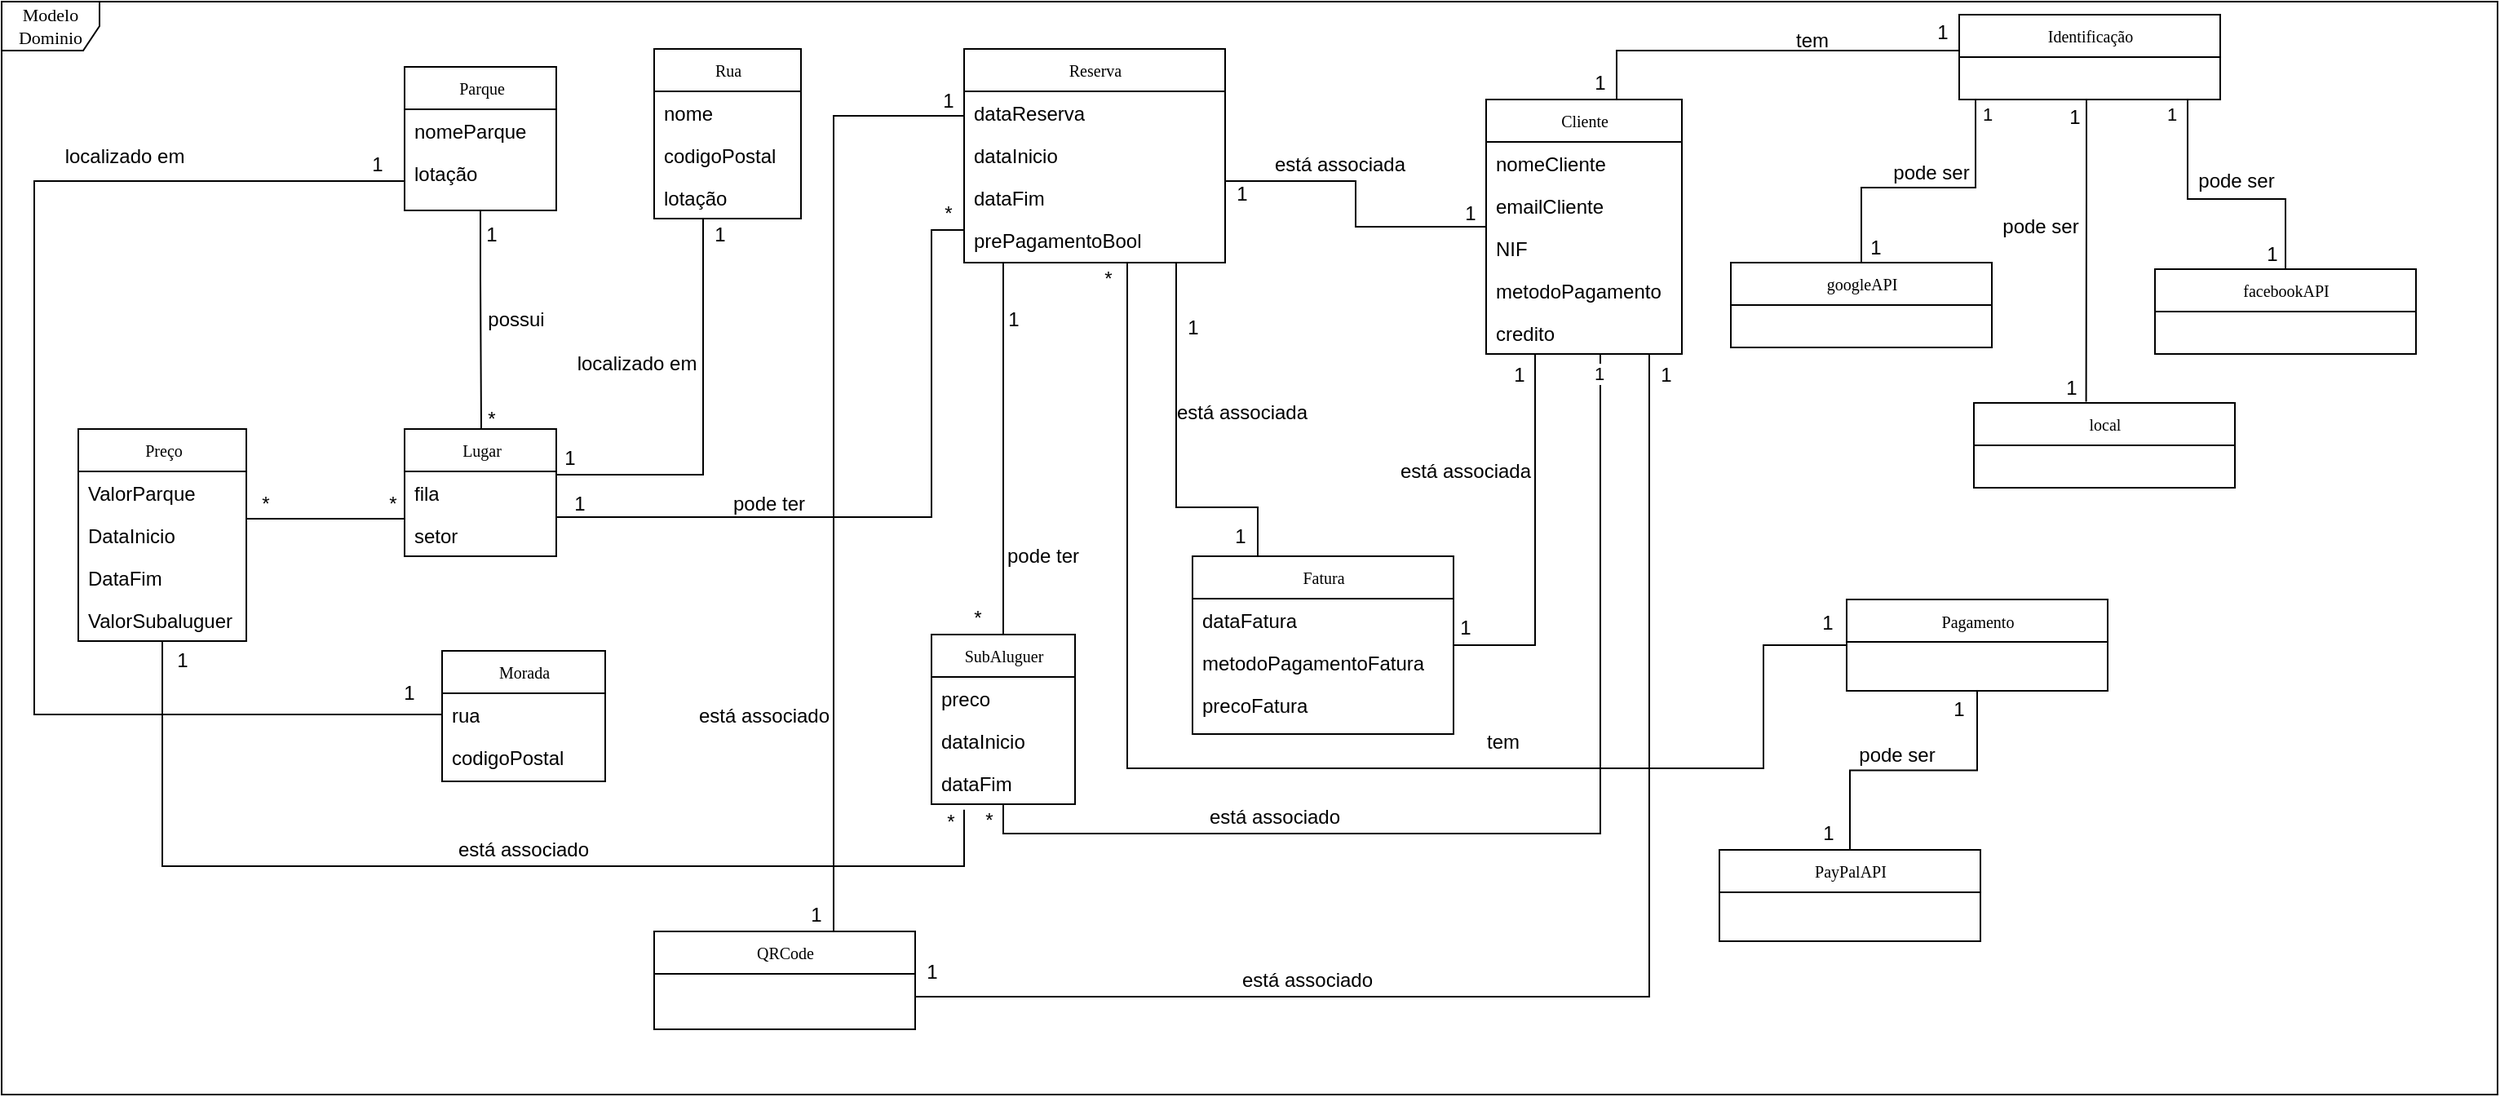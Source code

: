 <mxfile version="13.9.9" type="device"><diagram name="Page-1" id="c4acf3e9-155e-7222-9cf6-157b1a14988f"><mxGraphModel dx="2130" dy="803" grid="1" gridSize="10" guides="1" tooltips="1" connect="1" arrows="1" fold="1" page="1" pageScale="1" pageWidth="850" pageHeight="1100" background="#ffffff" math="0" shadow="0"><root><mxCell id="0"/><mxCell id="1" parent="0"/><mxCell id="17acba5748e5396b-1" value="&lt;font style=&quot;font-size: 11px&quot;&gt;Modelo Dominio&lt;br&gt;&lt;/font&gt;" style="shape=umlFrame;whiteSpace=wrap;html=1;rounded=0;shadow=0;comic=0;labelBackgroundColor=none;strokeWidth=1;fontFamily=Verdana;fontSize=10;align=center;" parent="1" vertex="1"><mxGeometry x="-150" y="10" width="1530" height="670" as="geometry"/></mxCell><mxCell id="17acba5748e5396b-30" value="Cliente" style="swimlane;html=1;fontStyle=0;childLayout=stackLayout;horizontal=1;startSize=26;fillColor=none;horizontalStack=0;resizeParent=1;resizeLast=0;collapsible=1;marginBottom=0;swimlaneFillColor=#ffffff;rounded=0;shadow=0;comic=0;labelBackgroundColor=none;strokeWidth=1;fontFamily=Verdana;fontSize=10;align=center;" parent="1" vertex="1"><mxGeometry x="760" y="70" width="120" height="156" as="geometry"/></mxCell><mxCell id="17acba5748e5396b-31" value="nomeCliente" style="text;html=1;strokeColor=none;fillColor=none;align=left;verticalAlign=top;spacingLeft=4;spacingRight=4;whiteSpace=wrap;overflow=hidden;rotatable=0;points=[[0,0.5],[1,0.5]];portConstraint=eastwest;" parent="17acba5748e5396b-30" vertex="1"><mxGeometry y="26" width="120" height="26" as="geometry"/></mxCell><mxCell id="17acba5748e5396b-33" value="emailCliente" style="text;html=1;strokeColor=none;fillColor=none;align=left;verticalAlign=top;spacingLeft=4;spacingRight=4;whiteSpace=wrap;overflow=hidden;rotatable=0;points=[[0,0.5],[1,0.5]];portConstraint=eastwest;" parent="17acba5748e5396b-30" vertex="1"><mxGeometry y="52" width="120" height="26" as="geometry"/></mxCell><mxCell id="17acba5748e5396b-32" value="NIF" style="text;html=1;strokeColor=none;fillColor=none;align=left;verticalAlign=top;spacingLeft=4;spacingRight=4;whiteSpace=wrap;overflow=hidden;rotatable=0;points=[[0,0.5],[1,0.5]];portConstraint=eastwest;" parent="17acba5748e5396b-30" vertex="1"><mxGeometry y="78" width="120" height="26" as="geometry"/></mxCell><mxCell id="weCXbY3BfYb8oNCR6S-9-1" value="metodoPagamento" style="text;strokeColor=none;fillColor=none;align=left;verticalAlign=top;spacingLeft=4;spacingRight=4;overflow=hidden;rotatable=0;points=[[0,0.5],[1,0.5]];portConstraint=eastwest;" parent="17acba5748e5396b-30" vertex="1"><mxGeometry y="104" width="120" height="26" as="geometry"/></mxCell><mxCell id="weCXbY3BfYb8oNCR6S-9-2" value="credito" style="text;strokeColor=none;fillColor=none;align=left;verticalAlign=top;spacingLeft=4;spacingRight=4;overflow=hidden;rotatable=0;points=[[0,0.5],[1,0.5]];portConstraint=eastwest;" parent="17acba5748e5396b-30" vertex="1"><mxGeometry y="130" width="120" height="26" as="geometry"/></mxCell><mxCell id="weCXbY3BfYb8oNCR6S-9-74" style="edgeStyle=orthogonalEdgeStyle;rounded=0;orthogonalLoop=1;jettySize=auto;html=1;endArrow=none;endFill=0;" parent="1" source="weCXbY3BfYb8oNCR6S-9-3" target="17acba5748e5396b-30" edge="1"><mxGeometry relative="1" as="geometry"><Array as="points"><mxPoint x="680" y="120"/><mxPoint x="680" y="148"/></Array></mxGeometry></mxCell><mxCell id="weCXbY3BfYb8oNCR6S-9-3" value="Reserva" style="swimlane;html=1;fontStyle=0;childLayout=stackLayout;horizontal=1;startSize=26;fillColor=none;horizontalStack=0;resizeParent=1;resizeLast=0;collapsible=1;marginBottom=0;swimlaneFillColor=#ffffff;rounded=0;shadow=0;comic=0;labelBackgroundColor=none;strokeWidth=1;fontFamily=Verdana;fontSize=10;align=center;" parent="1" vertex="1"><mxGeometry x="440" y="39" width="160" height="131" as="geometry"/></mxCell><mxCell id="weCXbY3BfYb8oNCR6S-9-4" value="dataReserva" style="text;html=1;strokeColor=none;fillColor=none;align=left;verticalAlign=top;spacingLeft=4;spacingRight=4;whiteSpace=wrap;overflow=hidden;rotatable=0;points=[[0,0.5],[1,0.5]];portConstraint=eastwest;" parent="weCXbY3BfYb8oNCR6S-9-3" vertex="1"><mxGeometry y="26" width="160" height="26" as="geometry"/></mxCell><mxCell id="weCXbY3BfYb8oNCR6S-9-5" value="dataInicio" style="text;html=1;strokeColor=none;fillColor=none;align=left;verticalAlign=top;spacingLeft=4;spacingRight=4;whiteSpace=wrap;overflow=hidden;rotatable=0;points=[[0,0.5],[1,0.5]];portConstraint=eastwest;" parent="weCXbY3BfYb8oNCR6S-9-3" vertex="1"><mxGeometry y="52" width="160" height="26" as="geometry"/></mxCell><mxCell id="weCXbY3BfYb8oNCR6S-9-6" value="dataFim" style="text;html=1;strokeColor=none;fillColor=none;align=left;verticalAlign=top;spacingLeft=4;spacingRight=4;whiteSpace=wrap;overflow=hidden;rotatable=0;points=[[0,0.5],[1,0.5]];portConstraint=eastwest;" parent="weCXbY3BfYb8oNCR6S-9-3" vertex="1"><mxGeometry y="78" width="160" height="26" as="geometry"/></mxCell><mxCell id="weCXbY3BfYb8oNCR6S-9-7" value="prePagamentoBool" style="text;strokeColor=none;fillColor=none;align=left;verticalAlign=top;spacingLeft=4;spacingRight=4;overflow=hidden;rotatable=0;points=[[0,0.5],[1,0.5]];portConstraint=eastwest;" parent="weCXbY3BfYb8oNCR6S-9-3" vertex="1"><mxGeometry y="104" width="160" height="26" as="geometry"/></mxCell><mxCell id="weCXbY3BfYb8oNCR6S-9-96" style="edgeStyle=orthogonalEdgeStyle;rounded=0;orthogonalLoop=1;jettySize=auto;html=1;endArrow=none;endFill=0;" parent="1" source="weCXbY3BfYb8oNCR6S-9-10" target="weCXbY3BfYb8oNCR6S-9-3" edge="1"><mxGeometry relative="1" as="geometry"><Array as="points"><mxPoint x="460" y="400"/><mxPoint x="460" y="400"/></Array></mxGeometry></mxCell><mxCell id="YtJmXrMsphB_QJfC2Mfo-21" style="edgeStyle=orthogonalEdgeStyle;rounded=0;orthogonalLoop=1;jettySize=auto;html=1;endArrow=none;endFill=0;" parent="1" source="weCXbY3BfYb8oNCR6S-9-10" target="17acba5748e5396b-30" edge="1"><mxGeometry relative="1" as="geometry"><Array as="points"><mxPoint x="464" y="520"/><mxPoint x="830" y="520"/></Array></mxGeometry></mxCell><mxCell id="YtJmXrMsphB_QJfC2Mfo-22" value="1" style="edgeLabel;html=1;align=center;verticalAlign=middle;resizable=0;points=[];" parent="YtJmXrMsphB_QJfC2Mfo-21" vertex="1" connectable="0"><mxGeometry x="0.964" y="1" relative="1" as="geometry"><mxPoint as="offset"/></mxGeometry></mxCell><mxCell id="weCXbY3BfYb8oNCR6S-9-10" value="SubAluguer" style="swimlane;html=1;fontStyle=0;childLayout=stackLayout;horizontal=1;startSize=26;fillColor=none;horizontalStack=0;resizeParent=1;resizeLast=0;collapsible=1;marginBottom=0;swimlaneFillColor=#ffffff;rounded=0;shadow=0;comic=0;labelBackgroundColor=none;strokeWidth=1;fontFamily=Verdana;fontSize=10;align=center;" parent="1" vertex="1"><mxGeometry x="420" y="398" width="88" height="104" as="geometry"/></mxCell><mxCell id="weCXbY3BfYb8oNCR6S-9-12" value="preco" style="text;html=1;strokeColor=none;fillColor=none;align=left;verticalAlign=top;spacingLeft=4;spacingRight=4;whiteSpace=wrap;overflow=hidden;rotatable=0;points=[[0,0.5],[1,0.5]];portConstraint=eastwest;" parent="weCXbY3BfYb8oNCR6S-9-10" vertex="1"><mxGeometry y="26" width="88" height="26" as="geometry"/></mxCell><mxCell id="weCXbY3BfYb8oNCR6S-9-13" value="dataInicio" style="text;html=1;strokeColor=none;fillColor=none;align=left;verticalAlign=top;spacingLeft=4;spacingRight=4;whiteSpace=wrap;overflow=hidden;rotatable=0;points=[[0,0.5],[1,0.5]];portConstraint=eastwest;" parent="weCXbY3BfYb8oNCR6S-9-10" vertex="1"><mxGeometry y="52" width="88" height="26" as="geometry"/></mxCell><mxCell id="weCXbY3BfYb8oNCR6S-9-14" value="dataFim" style="text;strokeColor=none;fillColor=none;align=left;verticalAlign=top;spacingLeft=4;spacingRight=4;overflow=hidden;rotatable=0;points=[[0,0.5],[1,0.5]];portConstraint=eastwest;" parent="weCXbY3BfYb8oNCR6S-9-10" vertex="1"><mxGeometry y="78" width="88" height="26" as="geometry"/></mxCell><mxCell id="weCXbY3BfYb8oNCR6S-9-62" style="edgeStyle=orthogonalEdgeStyle;rounded=0;orthogonalLoop=1;jettySize=auto;html=1;endArrow=none;endFill=0;" parent="1" source="weCXbY3BfYb8oNCR6S-9-17" target="weCXbY3BfYb8oNCR6S-9-3" edge="1"><mxGeometry relative="1" as="geometry"><Array as="points"><mxPoint x="420" y="326"/><mxPoint x="420" y="150"/></Array></mxGeometry></mxCell><mxCell id="weCXbY3BfYb8oNCR6S-9-17" value="Lugar" style="swimlane;html=1;fontStyle=0;childLayout=stackLayout;horizontal=1;startSize=26;fillColor=none;horizontalStack=0;resizeParent=1;resizeLast=0;collapsible=1;marginBottom=0;swimlaneFillColor=#ffffff;rounded=0;shadow=0;comic=0;labelBackgroundColor=none;strokeWidth=1;fontFamily=Verdana;fontSize=10;align=center;" parent="1" vertex="1"><mxGeometry x="97" y="272" width="93" height="78" as="geometry"/></mxCell><mxCell id="weCXbY3BfYb8oNCR6S-9-18" value="fila" style="text;html=1;strokeColor=none;fillColor=none;align=left;verticalAlign=top;spacingLeft=4;spacingRight=4;whiteSpace=wrap;overflow=hidden;rotatable=0;points=[[0,0.5],[1,0.5]];portConstraint=eastwest;" parent="weCXbY3BfYb8oNCR6S-9-17" vertex="1"><mxGeometry y="26" width="93" height="26" as="geometry"/></mxCell><mxCell id="weCXbY3BfYb8oNCR6S-9-19" value="setor" style="text;html=1;strokeColor=none;fillColor=none;align=left;verticalAlign=top;spacingLeft=4;spacingRight=4;whiteSpace=wrap;overflow=hidden;rotatable=0;points=[[0,0.5],[1,0.5]];portConstraint=eastwest;" parent="weCXbY3BfYb8oNCR6S-9-17" vertex="1"><mxGeometry y="52" width="93" height="26" as="geometry"/></mxCell><mxCell id="weCXbY3BfYb8oNCR6S-9-50" style="edgeStyle=orthogonalEdgeStyle;rounded=0;orthogonalLoop=1;jettySize=auto;html=1;entryX=0;entryY=0.5;entryDx=0;entryDy=0;endArrow=none;endFill=0;" parent="1" source="weCXbY3BfYb8oNCR6S-9-23" target="weCXbY3BfYb8oNCR6S-9-31" edge="1"><mxGeometry relative="1" as="geometry"><Array as="points"><mxPoint x="-130" y="120"/><mxPoint x="-130" y="447"/></Array></mxGeometry></mxCell><mxCell id="weCXbY3BfYb8oNCR6S-9-56" style="edgeStyle=orthogonalEdgeStyle;rounded=0;orthogonalLoop=1;jettySize=auto;html=1;endArrow=none;endFill=0;" parent="1" source="weCXbY3BfYb8oNCR6S-9-23" target="weCXbY3BfYb8oNCR6S-9-17" edge="1"><mxGeometry relative="1" as="geometry"><Array as="points"><mxPoint x="144" y="180"/><mxPoint x="144" y="180"/></Array></mxGeometry></mxCell><mxCell id="weCXbY3BfYb8oNCR6S-9-23" value="Parque" style="swimlane;html=1;fontStyle=0;childLayout=stackLayout;horizontal=1;startSize=26;fillColor=none;horizontalStack=0;resizeParent=1;resizeLast=0;collapsible=1;marginBottom=0;swimlaneFillColor=#ffffff;rounded=0;shadow=0;comic=0;labelBackgroundColor=none;strokeWidth=1;fontFamily=Verdana;fontSize=10;align=center;" parent="1" vertex="1"><mxGeometry x="97" y="50" width="93" height="88" as="geometry"/></mxCell><mxCell id="weCXbY3BfYb8oNCR6S-9-54" value="nomeParque" style="text;html=1;strokeColor=none;fillColor=none;align=left;verticalAlign=top;spacingLeft=4;spacingRight=4;whiteSpace=wrap;overflow=hidden;rotatable=0;points=[[0,0.5],[1,0.5]];portConstraint=eastwest;" parent="weCXbY3BfYb8oNCR6S-9-23" vertex="1"><mxGeometry y="26" width="93" height="26" as="geometry"/></mxCell><mxCell id="weCXbY3BfYb8oNCR6S-9-25" value="lotação" style="text;html=1;strokeColor=none;fillColor=none;align=left;verticalAlign=top;spacingLeft=4;spacingRight=4;whiteSpace=wrap;overflow=hidden;rotatable=0;points=[[0,0.5],[1,0.5]];portConstraint=eastwest;" parent="weCXbY3BfYb8oNCR6S-9-23" vertex="1"><mxGeometry y="52" width="93" height="26" as="geometry"/></mxCell><mxCell id="weCXbY3BfYb8oNCR6S-9-30" value="Morada" style="swimlane;html=1;fontStyle=0;childLayout=stackLayout;horizontal=1;startSize=26;fillColor=none;horizontalStack=0;resizeParent=1;resizeLast=0;collapsible=1;marginBottom=0;swimlaneFillColor=#ffffff;rounded=0;shadow=0;comic=0;labelBackgroundColor=none;strokeWidth=1;fontFamily=Verdana;fontSize=10;align=center;" parent="1" vertex="1"><mxGeometry x="120" y="408" width="100" height="80" as="geometry"/></mxCell><mxCell id="weCXbY3BfYb8oNCR6S-9-31" value="rua" style="text;html=1;strokeColor=none;fillColor=none;align=left;verticalAlign=top;spacingLeft=4;spacingRight=4;whiteSpace=wrap;overflow=hidden;rotatable=0;points=[[0,0.5],[1,0.5]];portConstraint=eastwest;" parent="weCXbY3BfYb8oNCR6S-9-30" vertex="1"><mxGeometry y="26" width="100" height="26" as="geometry"/></mxCell><mxCell id="weCXbY3BfYb8oNCR6S-9-32" value="codigoPostal" style="text;html=1;strokeColor=none;fillColor=none;align=left;verticalAlign=top;spacingLeft=4;spacingRight=4;whiteSpace=wrap;overflow=hidden;rotatable=0;points=[[0,0.5],[1,0.5]];portConstraint=eastwest;" parent="weCXbY3BfYb8oNCR6S-9-30" vertex="1"><mxGeometry y="52" width="100" height="26" as="geometry"/></mxCell><mxCell id="weCXbY3BfYb8oNCR6S-9-87" style="edgeStyle=orthogonalEdgeStyle;rounded=0;orthogonalLoop=1;jettySize=auto;html=1;endArrow=none;endFill=0;" parent="1" source="weCXbY3BfYb8oNCR6S-9-36" target="17acba5748e5396b-30" edge="1"><mxGeometry relative="1" as="geometry"><Array as="points"><mxPoint x="790" y="404"/></Array></mxGeometry></mxCell><mxCell id="weCXbY3BfYb8oNCR6S-9-88" style="edgeStyle=orthogonalEdgeStyle;rounded=0;orthogonalLoop=1;jettySize=auto;html=1;endArrow=none;endFill=0;" parent="1" source="weCXbY3BfYb8oNCR6S-9-36" target="weCXbY3BfYb8oNCR6S-9-3" edge="1"><mxGeometry relative="1" as="geometry"><Array as="points"><mxPoint x="620" y="320"/><mxPoint x="570" y="320"/></Array></mxGeometry></mxCell><mxCell id="weCXbY3BfYb8oNCR6S-9-36" value="Fatura" style="swimlane;html=1;fontStyle=0;childLayout=stackLayout;horizontal=1;startSize=26;fillColor=none;horizontalStack=0;resizeParent=1;resizeLast=0;collapsible=1;marginBottom=0;swimlaneFillColor=#ffffff;rounded=0;shadow=0;comic=0;labelBackgroundColor=none;strokeWidth=1;fontFamily=Verdana;fontSize=10;align=center;" parent="1" vertex="1"><mxGeometry x="580" y="350" width="160" height="109" as="geometry"/></mxCell><mxCell id="weCXbY3BfYb8oNCR6S-9-37" value="dataFatura" style="text;html=1;strokeColor=none;fillColor=none;align=left;verticalAlign=top;spacingLeft=4;spacingRight=4;whiteSpace=wrap;overflow=hidden;rotatable=0;points=[[0,0.5],[1,0.5]];portConstraint=eastwest;" parent="weCXbY3BfYb8oNCR6S-9-36" vertex="1"><mxGeometry y="26" width="160" height="26" as="geometry"/></mxCell><mxCell id="weCXbY3BfYb8oNCR6S-9-38" value="metodoPagamentoFatura" style="text;html=1;strokeColor=none;fillColor=none;align=left;verticalAlign=top;spacingLeft=4;spacingRight=4;whiteSpace=wrap;overflow=hidden;rotatable=0;points=[[0,0.5],[1,0.5]];portConstraint=eastwest;" parent="weCXbY3BfYb8oNCR6S-9-36" vertex="1"><mxGeometry y="52" width="160" height="26" as="geometry"/></mxCell><mxCell id="weCXbY3BfYb8oNCR6S-9-39" value="precoFatura" style="text;html=1;strokeColor=none;fillColor=none;align=left;verticalAlign=top;spacingLeft=4;spacingRight=4;whiteSpace=wrap;overflow=hidden;rotatable=0;points=[[0,0.5],[1,0.5]];portConstraint=eastwest;" parent="weCXbY3BfYb8oNCR6S-9-36" vertex="1"><mxGeometry y="78" width="160" height="26" as="geometry"/></mxCell><mxCell id="weCXbY3BfYb8oNCR6S-9-69" style="edgeStyle=orthogonalEdgeStyle;rounded=0;orthogonalLoop=1;jettySize=auto;html=1;endArrow=none;endFill=0;" parent="1" source="weCXbY3BfYb8oNCR6S-9-43" target="17acba5748e5396b-30" edge="1"><mxGeometry relative="1" as="geometry"><Array as="points"><mxPoint x="330" y="620"/><mxPoint x="860" y="620"/></Array></mxGeometry></mxCell><mxCell id="weCXbY3BfYb8oNCR6S-9-70" style="edgeStyle=orthogonalEdgeStyle;rounded=0;orthogonalLoop=1;jettySize=auto;html=1;endArrow=none;endFill=0;" parent="1" source="weCXbY3BfYb8oNCR6S-9-43" target="weCXbY3BfYb8oNCR6S-9-3" edge="1"><mxGeometry relative="1" as="geometry"><Array as="points"><mxPoint x="360" y="80"/></Array></mxGeometry></mxCell><mxCell id="weCXbY3BfYb8oNCR6S-9-43" value="QRCode" style="swimlane;html=1;fontStyle=0;childLayout=stackLayout;horizontal=1;startSize=26;fillColor=none;horizontalStack=0;resizeParent=1;resizeLast=0;collapsible=1;marginBottom=0;swimlaneFillColor=#ffffff;rounded=0;shadow=0;comic=0;labelBackgroundColor=none;strokeWidth=1;fontFamily=Verdana;fontSize=10;align=center;" parent="1" vertex="1"><mxGeometry x="250" y="580" width="160" height="60" as="geometry"/></mxCell><mxCell id="weCXbY3BfYb8oNCR6S-9-55" value="1" style="text;html=1;align=center;verticalAlign=middle;resizable=0;points=[];autosize=1;" parent="1" vertex="1"><mxGeometry x="70" y="100" width="20" height="20" as="geometry"/></mxCell><mxCell id="weCXbY3BfYb8oNCR6S-9-57" value="localizado em" style="text;html=1;align=center;verticalAlign=middle;resizable=0;points=[];autosize=1;" parent="1" vertex="1"><mxGeometry x="-120" y="94.5" width="90" height="20" as="geometry"/></mxCell><mxCell id="weCXbY3BfYb8oNCR6S-9-58" value="*" style="text;html=1;align=center;verticalAlign=middle;resizable=0;points=[];autosize=1;" parent="1" vertex="1"><mxGeometry x="140" y="256" width="20" height="20" as="geometry"/></mxCell><mxCell id="weCXbY3BfYb8oNCR6S-9-59" value="1" style="text;html=1;align=center;verticalAlign=middle;resizable=0;points=[];autosize=1;" parent="1" vertex="1"><mxGeometry x="140" y="143" width="20" height="20" as="geometry"/></mxCell><mxCell id="weCXbY3BfYb8oNCR6S-9-61" value="possui" style="text;html=1;align=center;verticalAlign=middle;resizable=0;points=[];autosize=1;" parent="1" vertex="1"><mxGeometry x="140" y="195" width="50" height="20" as="geometry"/></mxCell><mxCell id="weCXbY3BfYb8oNCR6S-9-63" value="1" style="text;html=1;align=center;verticalAlign=middle;resizable=0;points=[];autosize=1;" parent="1" vertex="1"><mxGeometry x="194" y="308" width="20" height="20" as="geometry"/></mxCell><mxCell id="weCXbY3BfYb8oNCR6S-9-66" value="*" style="text;html=1;align=center;verticalAlign=middle;resizable=0;points=[];autosize=1;" parent="1" vertex="1"><mxGeometry x="420" y="130" width="20" height="20" as="geometry"/></mxCell><mxCell id="weCXbY3BfYb8oNCR6S-9-67" value="pode ter" style="text;html=1;align=center;verticalAlign=middle;resizable=0;points=[];autosize=1;" parent="1" vertex="1"><mxGeometry x="290" y="308" width="60" height="20" as="geometry"/></mxCell><mxCell id="weCXbY3BfYb8oNCR6S-9-71" value="1" style="text;html=1;align=center;verticalAlign=middle;resizable=0;points=[];autosize=1;" parent="1" vertex="1"><mxGeometry x="339" y="560" width="20" height="20" as="geometry"/></mxCell><mxCell id="weCXbY3BfYb8oNCR6S-9-75" value="está associado" style="text;html=1;align=center;verticalAlign=middle;resizable=0;points=[];autosize=1;" parent="1" vertex="1"><mxGeometry x="267" y="438" width="100" height="20" as="geometry"/></mxCell><mxCell id="weCXbY3BfYb8oNCR6S-9-76" value="1" style="text;html=1;align=center;verticalAlign=middle;resizable=0;points=[];autosize=1;" parent="1" vertex="1"><mxGeometry x="280" y="143" width="20" height="20" as="geometry"/></mxCell><mxCell id="weCXbY3BfYb8oNCR6S-9-77" value="1" style="text;html=1;align=center;verticalAlign=middle;resizable=0;points=[];autosize=1;" parent="1" vertex="1"><mxGeometry x="410" y="595" width="20" height="20" as="geometry"/></mxCell><mxCell id="weCXbY3BfYb8oNCR6S-9-79" value="1" style="text;html=1;align=center;verticalAlign=middle;resizable=0;points=[];autosize=1;" parent="1" vertex="1"><mxGeometry x="770" y="229" width="20" height="20" as="geometry"/></mxCell><mxCell id="weCXbY3BfYb8oNCR6S-9-81" value="está associado" style="text;html=1;align=center;verticalAlign=middle;resizable=0;points=[];autosize=1;" parent="1" vertex="1"><mxGeometry x="600" y="600" width="100" height="20" as="geometry"/></mxCell><mxCell id="weCXbY3BfYb8oNCR6S-9-83" value="1" style="text;html=1;align=center;verticalAlign=middle;resizable=0;points=[];autosize=1;" parent="1" vertex="1"><mxGeometry x="600" y="118" width="20" height="20" as="geometry"/></mxCell><mxCell id="weCXbY3BfYb8oNCR6S-9-85" value="está associada" style="text;html=1;align=center;verticalAlign=middle;resizable=0;points=[];autosize=1;" parent="1" vertex="1"><mxGeometry x="620" y="100" width="100" height="20" as="geometry"/></mxCell><mxCell id="weCXbY3BfYb8oNCR6S-9-89" value="1" style="text;html=1;align=center;verticalAlign=middle;resizable=0;points=[];autosize=1;" parent="1" vertex="1"><mxGeometry x="570" y="200" width="20" height="20" as="geometry"/></mxCell><mxCell id="weCXbY3BfYb8oNCR6S-9-90" value="1" style="text;html=1;align=center;verticalAlign=middle;resizable=0;points=[];autosize=1;" parent="1" vertex="1"><mxGeometry x="599" y="328" width="20" height="20" as="geometry"/></mxCell><mxCell id="weCXbY3BfYb8oNCR6S-9-91" value="1" style="text;html=1;align=center;verticalAlign=middle;resizable=0;points=[];autosize=1;" parent="1" vertex="1"><mxGeometry x="860" y="229" width="20" height="20" as="geometry"/></mxCell><mxCell id="weCXbY3BfYb8oNCR6S-9-92" value="1" style="text;html=1;align=center;verticalAlign=middle;resizable=0;points=[];autosize=1;" parent="1" vertex="1"><mxGeometry x="737" y="384" width="20" height="20" as="geometry"/></mxCell><mxCell id="weCXbY3BfYb8oNCR6S-9-93" value="está associada" style="text;html=1;align=center;verticalAlign=middle;resizable=0;points=[];autosize=1;" parent="1" vertex="1"><mxGeometry x="560" y="252" width="100" height="20" as="geometry"/></mxCell><mxCell id="weCXbY3BfYb8oNCR6S-9-94" value="está associada" style="text;html=1;align=center;verticalAlign=middle;resizable=0;points=[];autosize=1;" parent="1" vertex="1"><mxGeometry x="697" y="288" width="100" height="20" as="geometry"/></mxCell><mxCell id="weCXbY3BfYb8oNCR6S-9-97" value="1" style="text;html=1;align=center;verticalAlign=middle;resizable=0;points=[];autosize=1;" parent="1" vertex="1"><mxGeometry x="460" y="195" width="20" height="20" as="geometry"/></mxCell><mxCell id="weCXbY3BfYb8oNCR6S-9-99" value="*" style="text;html=1;align=center;verticalAlign=middle;resizable=0;points=[];autosize=1;" parent="1" vertex="1"><mxGeometry x="438" y="378" width="20" height="20" as="geometry"/></mxCell><mxCell id="weCXbY3BfYb8oNCR6S-9-100" value="pode ter" style="text;html=1;align=center;verticalAlign=middle;resizable=0;points=[];autosize=1;" parent="1" vertex="1"><mxGeometry x="458" y="340" width="60" height="20" as="geometry"/></mxCell><mxCell id="YtJmXrMsphB_QJfC2Mfo-7" style="edgeStyle=orthogonalEdgeStyle;rounded=0;orthogonalLoop=1;jettySize=auto;html=1;entryX=0.5;entryY=0;entryDx=0;entryDy=0;endArrow=none;endFill=0;" parent="1" source="g_CCieYhGhdst798JBvd-1" target="17acba5748e5396b-30" edge="1"><mxGeometry relative="1" as="geometry"><Array as="points"><mxPoint x="840" y="40"/></Array></mxGeometry></mxCell><mxCell id="9tO2aOwox_AMHfsxEG4J-35" style="edgeStyle=orthogonalEdgeStyle;rounded=0;orthogonalLoop=1;jettySize=auto;html=1;entryX=0.43;entryY=-0.014;entryDx=0;entryDy=0;entryPerimeter=0;endArrow=none;endFill=0;" edge="1" parent="1" source="g_CCieYhGhdst798JBvd-1" target="9tO2aOwox_AMHfsxEG4J-34"><mxGeometry relative="1" as="geometry"><Array as="points"><mxPoint x="1128" y="130"/><mxPoint x="1128" y="130"/></Array></mxGeometry></mxCell><mxCell id="g_CCieYhGhdst798JBvd-1" value="Identificação" style="swimlane;html=1;fontStyle=0;childLayout=stackLayout;horizontal=1;startSize=26;fillColor=none;horizontalStack=0;resizeParent=1;resizeLast=0;collapsible=1;marginBottom=0;swimlaneFillColor=#ffffff;rounded=0;shadow=0;comic=0;labelBackgroundColor=none;strokeWidth=1;fontFamily=Verdana;fontSize=10;align=center;" parent="1" vertex="1"><mxGeometry x="1050" y="18" width="160" height="52" as="geometry"/></mxCell><mxCell id="YtJmXrMsphB_QJfC2Mfo-13" style="edgeStyle=orthogonalEdgeStyle;rounded=0;orthogonalLoop=1;jettySize=auto;html=1;endArrow=none;endFill=0;" parent="1" source="YtJmXrMsphB_QJfC2Mfo-9" target="g_CCieYhGhdst798JBvd-1" edge="1"><mxGeometry relative="1" as="geometry"><Array as="points"><mxPoint x="990" y="124"/><mxPoint x="1060" y="124"/></Array></mxGeometry></mxCell><mxCell id="YtJmXrMsphB_QJfC2Mfo-9" value="googleAPI" style="swimlane;html=1;fontStyle=0;childLayout=stackLayout;horizontal=1;startSize=26;fillColor=none;horizontalStack=0;resizeParent=1;resizeLast=0;collapsible=1;marginBottom=0;swimlaneFillColor=#ffffff;rounded=0;shadow=0;comic=0;labelBackgroundColor=none;strokeWidth=1;fontFamily=Verdana;fontSize=10;align=center;" parent="1" vertex="1"><mxGeometry x="910" y="170" width="160" height="52" as="geometry"/></mxCell><mxCell id="YtJmXrMsphB_QJfC2Mfo-15" style="edgeStyle=orthogonalEdgeStyle;rounded=0;orthogonalLoop=1;jettySize=auto;html=1;endArrow=none;endFill=0;" parent="1" source="YtJmXrMsphB_QJfC2Mfo-11" target="g_CCieYhGhdst798JBvd-1" edge="1"><mxGeometry relative="1" as="geometry"><Array as="points"><mxPoint x="1250" y="131"/><mxPoint x="1190" y="131"/></Array></mxGeometry></mxCell><mxCell id="YtJmXrMsphB_QJfC2Mfo-20" value="1" style="edgeLabel;html=1;align=center;verticalAlign=middle;resizable=0;points=[];" parent="YtJmXrMsphB_QJfC2Mfo-15" vertex="1" connectable="0"><mxGeometry x="0.739" relative="1" as="geometry"><mxPoint x="-10" y="-13" as="offset"/></mxGeometry></mxCell><mxCell id="YtJmXrMsphB_QJfC2Mfo-11" value="facebookAPI" style="swimlane;html=1;fontStyle=0;childLayout=stackLayout;horizontal=1;startSize=26;fillColor=none;horizontalStack=0;resizeParent=1;resizeLast=0;collapsible=1;marginBottom=0;swimlaneFillColor=#ffffff;rounded=0;shadow=0;comic=0;labelBackgroundColor=none;strokeWidth=1;fontFamily=Verdana;fontSize=10;align=center;" parent="1" vertex="1"><mxGeometry x="1170" y="174" width="160" height="52" as="geometry"/></mxCell><mxCell id="YtJmXrMsphB_QJfC2Mfo-16" value="1" style="text;html=1;align=center;verticalAlign=middle;resizable=0;points=[];autosize=1;" parent="1" vertex="1"><mxGeometry x="740" y="130" width="20" height="20" as="geometry"/></mxCell><mxCell id="YtJmXrMsphB_QJfC2Mfo-24" value="*" style="text;html=1;align=center;verticalAlign=middle;resizable=0;points=[];autosize=1;" parent="1" vertex="1"><mxGeometry x="445" y="502" width="20" height="20" as="geometry"/></mxCell><mxCell id="YtJmXrMsphB_QJfC2Mfo-25" value="está associado" style="text;html=1;align=center;verticalAlign=middle;resizable=0;points=[];autosize=1;" parent="1" vertex="1"><mxGeometry x="580" y="500" width="100" height="20" as="geometry"/></mxCell><mxCell id="9tO2aOwox_AMHfsxEG4J-16" style="edgeStyle=orthogonalEdgeStyle;rounded=0;orthogonalLoop=1;jettySize=auto;html=1;entryX=1;entryY=0.5;entryDx=0;entryDy=0;endArrow=none;endFill=0;" edge="1" parent="1" source="9tO2aOwox_AMHfsxEG4J-10" target="weCXbY3BfYb8oNCR6S-9-18"><mxGeometry relative="1" as="geometry"><Array as="points"><mxPoint x="280" y="300"/><mxPoint x="190" y="300"/></Array></mxGeometry></mxCell><mxCell id="9tO2aOwox_AMHfsxEG4J-10" value="Rua" style="swimlane;html=1;fontStyle=0;childLayout=stackLayout;horizontal=1;startSize=26;fillColor=none;horizontalStack=0;resizeParent=1;resizeLast=0;collapsible=1;marginBottom=0;swimlaneFillColor=#ffffff;rounded=0;shadow=0;comic=0;labelBackgroundColor=none;strokeWidth=1;fontFamily=Verdana;fontSize=10;align=center;" vertex="1" parent="1"><mxGeometry x="250" y="39" width="90" height="104" as="geometry"/></mxCell><mxCell id="9tO2aOwox_AMHfsxEG4J-11" value="nome" style="text;strokeColor=none;fillColor=none;align=left;verticalAlign=top;spacingLeft=4;spacingRight=4;overflow=hidden;rotatable=0;points=[[0,0.5],[1,0.5]];portConstraint=eastwest;" vertex="1" parent="9tO2aOwox_AMHfsxEG4J-10"><mxGeometry y="26" width="90" height="26" as="geometry"/></mxCell><mxCell id="9tO2aOwox_AMHfsxEG4J-12" value="codigoPostal" style="text;html=1;strokeColor=none;fillColor=none;align=left;verticalAlign=top;spacingLeft=4;spacingRight=4;whiteSpace=wrap;overflow=hidden;rotatable=0;points=[[0,0.5],[1,0.5]];portConstraint=eastwest;" vertex="1" parent="9tO2aOwox_AMHfsxEG4J-10"><mxGeometry y="52" width="90" height="26" as="geometry"/></mxCell><mxCell id="9tO2aOwox_AMHfsxEG4J-13" value="lotação" style="text;strokeColor=none;fillColor=none;align=left;verticalAlign=top;spacingLeft=4;spacingRight=4;overflow=hidden;rotatable=0;points=[[0,0.5],[1,0.5]];portConstraint=eastwest;" vertex="1" parent="9tO2aOwox_AMHfsxEG4J-10"><mxGeometry y="78" width="90" height="26" as="geometry"/></mxCell><mxCell id="9tO2aOwox_AMHfsxEG4J-18" value="localizado em" style="text;html=1;align=center;verticalAlign=middle;resizable=0;points=[];autosize=1;" vertex="1" parent="1"><mxGeometry x="194" y="222" width="90" height="20" as="geometry"/></mxCell><mxCell id="9tO2aOwox_AMHfsxEG4J-19" value="1" style="text;html=1;align=center;verticalAlign=middle;resizable=0;points=[];autosize=1;" vertex="1" parent="1"><mxGeometry x="188" y="280" width="20" height="20" as="geometry"/></mxCell><mxCell id="9tO2aOwox_AMHfsxEG4J-22" value="1" style="text;html=1;align=center;verticalAlign=middle;resizable=0;points=[];autosize=1;" vertex="1" parent="1"><mxGeometry x="420" y="61" width="20" height="20" as="geometry"/></mxCell><mxCell id="9tO2aOwox_AMHfsxEG4J-24" value="1" style="edgeLabel;html=1;align=center;verticalAlign=middle;resizable=0;points=[];" vertex="1" connectable="0" parent="1"><mxGeometry x="1146.0" y="90.999" as="geometry"><mxPoint x="-79" y="-12" as="offset"/></mxGeometry></mxCell><mxCell id="9tO2aOwox_AMHfsxEG4J-26" value="1" style="text;html=1;strokeColor=none;fillColor=none;align=center;verticalAlign=middle;whiteSpace=wrap;rounded=0;" vertex="1" parent="1"><mxGeometry x="979" y="151" width="40" height="20" as="geometry"/></mxCell><mxCell id="9tO2aOwox_AMHfsxEG4J-28" value="1" style="text;html=1;strokeColor=none;fillColor=none;align=center;verticalAlign=middle;whiteSpace=wrap;rounded=0;" vertex="1" parent="1"><mxGeometry x="1222" y="155" width="40" height="20" as="geometry"/></mxCell><mxCell id="9tO2aOwox_AMHfsxEG4J-29" value="tem" style="text;html=1;strokeColor=none;fillColor=none;align=center;verticalAlign=middle;whiteSpace=wrap;rounded=0;" vertex="1" parent="1"><mxGeometry x="940" y="24" width="40" height="20" as="geometry"/></mxCell><mxCell id="9tO2aOwox_AMHfsxEG4J-30" value="1" style="text;html=1;strokeColor=none;fillColor=none;align=center;verticalAlign=middle;whiteSpace=wrap;rounded=0;" vertex="1" parent="1"><mxGeometry x="810" y="50" width="40" height="20" as="geometry"/></mxCell><mxCell id="9tO2aOwox_AMHfsxEG4J-31" value="1" style="text;html=1;strokeColor=none;fillColor=none;align=center;verticalAlign=middle;whiteSpace=wrap;rounded=0;" vertex="1" parent="1"><mxGeometry x="1020" y="19" width="40" height="20" as="geometry"/></mxCell><mxCell id="9tO2aOwox_AMHfsxEG4J-32" value="pode ser" style="text;html=1;strokeColor=none;fillColor=none;align=center;verticalAlign=middle;whiteSpace=wrap;rounded=0;" vertex="1" parent="1"><mxGeometry x="1003" y="105" width="60" height="20" as="geometry"/></mxCell><mxCell id="9tO2aOwox_AMHfsxEG4J-33" value="pode ser" style="text;html=1;strokeColor=none;fillColor=none;align=center;verticalAlign=middle;whiteSpace=wrap;rounded=0;" vertex="1" parent="1"><mxGeometry x="1190" y="110" width="60" height="20" as="geometry"/></mxCell><mxCell id="9tO2aOwox_AMHfsxEG4J-34" value="local" style="swimlane;html=1;fontStyle=0;childLayout=stackLayout;horizontal=1;startSize=26;fillColor=none;horizontalStack=0;resizeParent=1;resizeLast=0;collapsible=1;marginBottom=0;swimlaneFillColor=#ffffff;rounded=0;shadow=0;comic=0;labelBackgroundColor=none;strokeWidth=1;fontFamily=Verdana;fontSize=10;align=center;" vertex="1" parent="1"><mxGeometry x="1059" y="256" width="160" height="52" as="geometry"/></mxCell><mxCell id="9tO2aOwox_AMHfsxEG4J-36" value="pode ser" style="text;html=1;strokeColor=none;fillColor=none;align=center;verticalAlign=middle;whiteSpace=wrap;rounded=0;" vertex="1" parent="1"><mxGeometry x="1070" y="138" width="60" height="20" as="geometry"/></mxCell><mxCell id="9tO2aOwox_AMHfsxEG4J-40" value="1" style="text;html=1;strokeColor=none;fillColor=none;align=center;verticalAlign=middle;whiteSpace=wrap;rounded=0;" vertex="1" parent="1"><mxGeometry x="1101" y="71" width="40" height="20" as="geometry"/></mxCell><mxCell id="9tO2aOwox_AMHfsxEG4J-41" value="1" style="text;html=1;strokeColor=none;fillColor=none;align=center;verticalAlign=middle;whiteSpace=wrap;rounded=0;" vertex="1" parent="1"><mxGeometry x="1099" y="237" width="40" height="20" as="geometry"/></mxCell><mxCell id="9tO2aOwox_AMHfsxEG4J-48" style="edgeStyle=orthogonalEdgeStyle;rounded=0;orthogonalLoop=1;jettySize=auto;html=1;entryX=0.5;entryY=0;entryDx=0;entryDy=0;endArrow=none;endFill=0;" edge="1" parent="1" source="9tO2aOwox_AMHfsxEG4J-42" target="9tO2aOwox_AMHfsxEG4J-47"><mxGeometry relative="1" as="geometry"/></mxCell><mxCell id="9tO2aOwox_AMHfsxEG4J-53" style="edgeStyle=orthogonalEdgeStyle;rounded=0;orthogonalLoop=1;jettySize=auto;html=1;endArrow=none;endFill=0;" edge="1" parent="1" source="9tO2aOwox_AMHfsxEG4J-42" target="weCXbY3BfYb8oNCR6S-9-3"><mxGeometry relative="1" as="geometry"><Array as="points"><mxPoint x="930" y="405"/><mxPoint x="930" y="480"/><mxPoint x="540" y="480"/></Array></mxGeometry></mxCell><mxCell id="9tO2aOwox_AMHfsxEG4J-42" value="Pagamento" style="swimlane;html=1;fontStyle=0;childLayout=stackLayout;horizontal=1;startSize=26;fillColor=none;horizontalStack=0;resizeParent=1;resizeLast=0;collapsible=1;marginBottom=0;swimlaneFillColor=#ffffff;rounded=0;shadow=0;comic=0;labelBackgroundColor=none;strokeWidth=1;fontFamily=Verdana;fontSize=10;align=center;" vertex="1" parent="1"><mxGeometry x="981" y="376.5" width="160" height="56" as="geometry"/></mxCell><mxCell id="9tO2aOwox_AMHfsxEG4J-47" value="PayPalAPI" style="swimlane;html=1;fontStyle=0;childLayout=stackLayout;horizontal=1;startSize=26;fillColor=none;horizontalStack=0;resizeParent=1;resizeLast=0;collapsible=1;marginBottom=0;swimlaneFillColor=#ffffff;rounded=0;shadow=0;comic=0;labelBackgroundColor=none;strokeWidth=1;fontFamily=Verdana;fontSize=10;align=center;" vertex="1" parent="1"><mxGeometry x="903" y="530" width="160" height="56" as="geometry"/></mxCell><mxCell id="9tO2aOwox_AMHfsxEG4J-49" value="1" style="text;html=1;strokeColor=none;fillColor=none;align=center;verticalAlign=middle;whiteSpace=wrap;rounded=0;" vertex="1" parent="1"><mxGeometry x="1030" y="434" width="40" height="20" as="geometry"/></mxCell><mxCell id="9tO2aOwox_AMHfsxEG4J-50" value="1" style="text;html=1;strokeColor=none;fillColor=none;align=center;verticalAlign=middle;whiteSpace=wrap;rounded=0;" vertex="1" parent="1"><mxGeometry x="950" y="510" width="40" height="20" as="geometry"/></mxCell><mxCell id="9tO2aOwox_AMHfsxEG4J-51" value="pode ser" style="text;html=1;strokeColor=none;fillColor=none;align=center;verticalAlign=middle;whiteSpace=wrap;rounded=0;" vertex="1" parent="1"><mxGeometry x="982" y="462" width="60" height="20" as="geometry"/></mxCell><mxCell id="9tO2aOwox_AMHfsxEG4J-55" value="1" style="text;html=1;align=center;verticalAlign=middle;resizable=0;points=[];autosize=1;" vertex="1" parent="1"><mxGeometry x="959" y="381" width="20" height="20" as="geometry"/></mxCell><mxCell id="9tO2aOwox_AMHfsxEG4J-56" value="*" style="text;html=1;align=center;verticalAlign=middle;resizable=0;points=[];autosize=1;" vertex="1" parent="1"><mxGeometry x="518" y="170" width="20" height="20" as="geometry"/></mxCell><mxCell id="9tO2aOwox_AMHfsxEG4J-57" value="tem" style="text;html=1;align=center;verticalAlign=middle;resizable=0;points=[];autosize=1;" vertex="1" parent="1"><mxGeometry x="750" y="454" width="40" height="20" as="geometry"/></mxCell><mxCell id="9tO2aOwox_AMHfsxEG4J-67" style="edgeStyle=orthogonalEdgeStyle;rounded=0;orthogonalLoop=1;jettySize=auto;html=1;endArrow=none;endFill=0;" edge="1" parent="1" source="9tO2aOwox_AMHfsxEG4J-60" target="weCXbY3BfYb8oNCR6S-9-17"><mxGeometry relative="1" as="geometry"><Array as="points"><mxPoint x="60" y="327"/><mxPoint x="60" y="327"/></Array></mxGeometry></mxCell><mxCell id="9tO2aOwox_AMHfsxEG4J-72" style="edgeStyle=orthogonalEdgeStyle;rounded=0;orthogonalLoop=1;jettySize=auto;html=1;entryX=0.227;entryY=1.128;entryDx=0;entryDy=0;endArrow=none;endFill=0;entryPerimeter=0;" edge="1" parent="1" source="9tO2aOwox_AMHfsxEG4J-60" target="weCXbY3BfYb8oNCR6S-9-14"><mxGeometry relative="1" as="geometry"><Array as="points"><mxPoint x="-51" y="540"/><mxPoint x="440" y="540"/></Array></mxGeometry></mxCell><mxCell id="9tO2aOwox_AMHfsxEG4J-60" value="Preço" style="swimlane;html=1;fontStyle=0;childLayout=stackLayout;horizontal=1;startSize=26;fillColor=none;horizontalStack=0;resizeParent=1;resizeLast=0;collapsible=1;marginBottom=0;swimlaneFillColor=#ffffff;rounded=0;shadow=0;comic=0;labelBackgroundColor=none;strokeWidth=1;fontFamily=Verdana;fontSize=10;align=center;" vertex="1" parent="1"><mxGeometry x="-103" y="272" width="103" height="130" as="geometry"/></mxCell><mxCell id="9tO2aOwox_AMHfsxEG4J-71" value="ValorParque" style="text;strokeColor=none;fillColor=none;align=left;verticalAlign=top;spacingLeft=4;spacingRight=4;overflow=hidden;rotatable=0;points=[[0,0.5],[1,0.5]];portConstraint=eastwest;" vertex="1" parent="9tO2aOwox_AMHfsxEG4J-60"><mxGeometry y="26" width="103" height="26" as="geometry"/></mxCell><mxCell id="9tO2aOwox_AMHfsxEG4J-63" value="DataInicio" style="text;html=1;strokeColor=none;fillColor=none;align=left;verticalAlign=top;spacingLeft=4;spacingRight=4;whiteSpace=wrap;overflow=hidden;rotatable=0;points=[[0,0.5],[1,0.5]];portConstraint=eastwest;" vertex="1" parent="9tO2aOwox_AMHfsxEG4J-60"><mxGeometry y="52" width="103" height="26" as="geometry"/></mxCell><mxCell id="9tO2aOwox_AMHfsxEG4J-65" value="DataFim" style="text;strokeColor=none;fillColor=none;align=left;verticalAlign=top;spacingLeft=4;spacingRight=4;overflow=hidden;rotatable=0;points=[[0,0.5],[1,0.5]];portConstraint=eastwest;" vertex="1" parent="9tO2aOwox_AMHfsxEG4J-60"><mxGeometry y="78" width="103" height="26" as="geometry"/></mxCell><mxCell id="9tO2aOwox_AMHfsxEG4J-66" value="ValorSubaluguer" style="text;strokeColor=none;fillColor=none;align=left;verticalAlign=top;spacingLeft=4;spacingRight=4;overflow=hidden;rotatable=0;points=[[0,0.5],[1,0.5]];portConstraint=eastwest;" vertex="1" parent="9tO2aOwox_AMHfsxEG4J-60"><mxGeometry y="104" width="103" height="26" as="geometry"/></mxCell><mxCell id="9tO2aOwox_AMHfsxEG4J-64" value="1" style="text;html=1;strokeColor=none;fillColor=none;align=center;verticalAlign=middle;whiteSpace=wrap;rounded=0;" vertex="1" parent="1"><mxGeometry x="80" y="424" width="40" height="20" as="geometry"/></mxCell><mxCell id="9tO2aOwox_AMHfsxEG4J-68" value="*" style="text;html=1;strokeColor=none;fillColor=none;align=center;verticalAlign=middle;whiteSpace=wrap;rounded=0;" vertex="1" parent="1"><mxGeometry x="70" y="308" width="40" height="20" as="geometry"/></mxCell><mxCell id="9tO2aOwox_AMHfsxEG4J-69" value="*" style="text;html=1;strokeColor=none;fillColor=none;align=center;verticalAlign=middle;whiteSpace=wrap;rounded=0;" vertex="1" parent="1"><mxGeometry x="-8" y="308" width="40" height="20" as="geometry"/></mxCell><mxCell id="9tO2aOwox_AMHfsxEG4J-73" value="1" style="text;html=1;strokeColor=none;fillColor=none;align=center;verticalAlign=middle;whiteSpace=wrap;rounded=0;" vertex="1" parent="1"><mxGeometry x="-59" y="404" width="40" height="20" as="geometry"/></mxCell><mxCell id="9tO2aOwox_AMHfsxEG4J-74" value="*" style="text;html=1;strokeColor=none;fillColor=none;align=center;verticalAlign=middle;whiteSpace=wrap;rounded=0;" vertex="1" parent="1"><mxGeometry x="412" y="503" width="40" height="20" as="geometry"/></mxCell><mxCell id="9tO2aOwox_AMHfsxEG4J-75" value="está associado" style="text;html=1;strokeColor=none;fillColor=none;align=center;verticalAlign=middle;whiteSpace=wrap;rounded=0;" vertex="1" parent="1"><mxGeometry x="120" y="520" width="100" height="20" as="geometry"/></mxCell></root></mxGraphModel></diagram></mxfile>